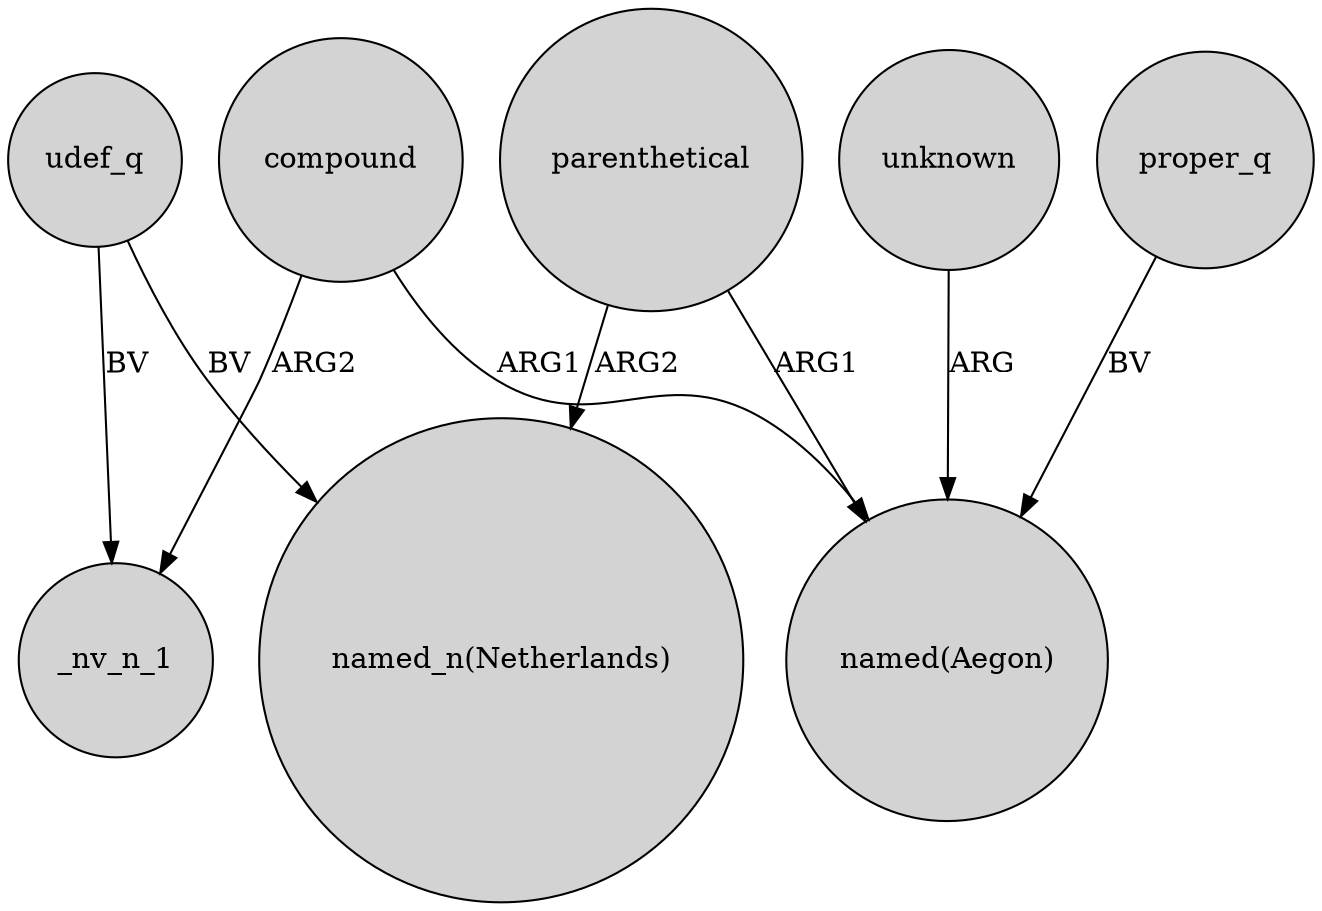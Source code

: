 digraph {
	node [shape=circle style=filled]
	compound -> _nv_n_1 [label=ARG2]
	udef_q -> _nv_n_1 [label=BV]
	udef_q -> "named_n(Netherlands)" [label=BV]
	unknown -> "named(Aegon)" [label=ARG]
	proper_q -> "named(Aegon)" [label=BV]
	parenthetical -> "named(Aegon)" [label=ARG1]
	compound -> "named(Aegon)" [label=ARG1]
	parenthetical -> "named_n(Netherlands)" [label=ARG2]
}
